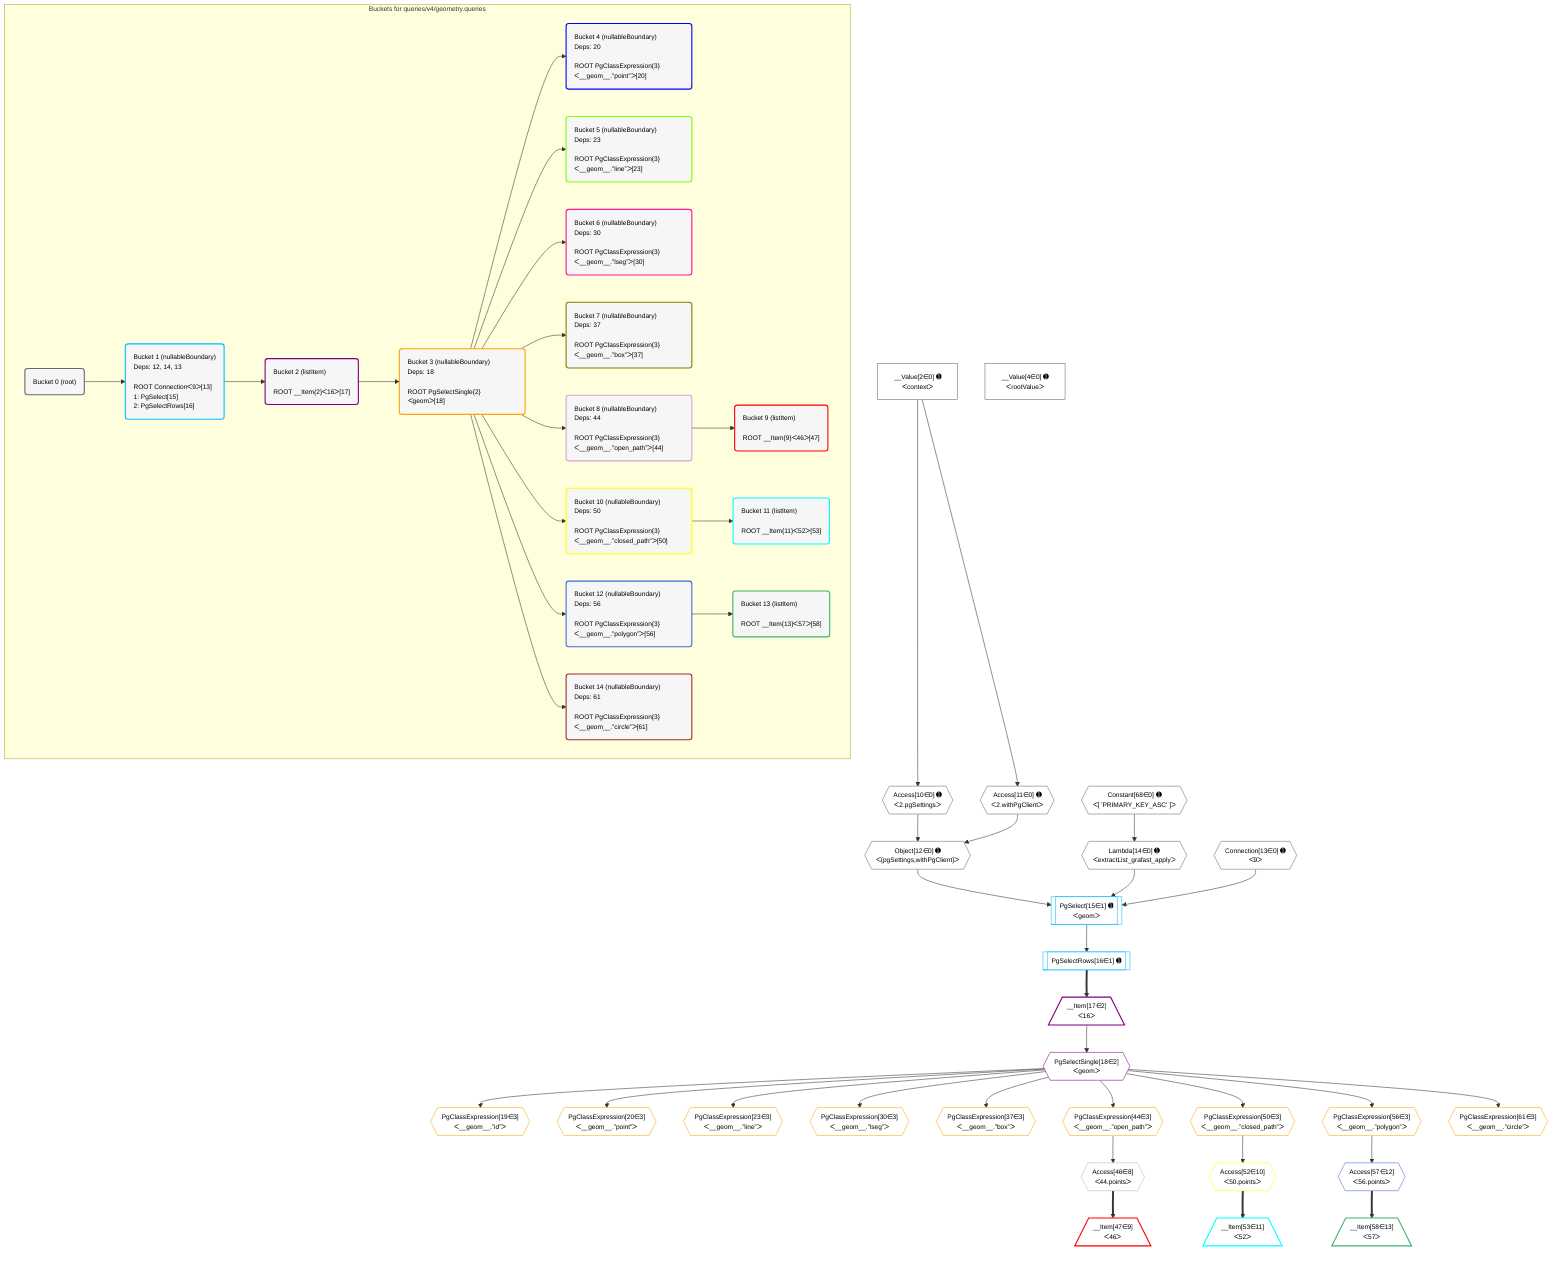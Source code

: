%%{init: {'themeVariables': { 'fontSize': '12px'}}}%%
graph TD
    classDef path fill:#eee,stroke:#000,color:#000
    classDef plan fill:#fff,stroke-width:1px,color:#000
    classDef itemplan fill:#fff,stroke-width:2px,color:#000
    classDef unbatchedplan fill:#dff,stroke-width:1px,color:#000
    classDef sideeffectplan fill:#fcc,stroke-width:2px,color:#000
    classDef bucket fill:#f6f6f6,color:#000,stroke-width:2px,text-align:left


    %% plan dependencies
    Object12{{"Object[12∈0] ➊<br />ᐸ{pgSettings,withPgClient}ᐳ"}}:::plan
    Access10{{"Access[10∈0] ➊<br />ᐸ2.pgSettingsᐳ"}}:::plan
    Access11{{"Access[11∈0] ➊<br />ᐸ2.withPgClientᐳ"}}:::plan
    Access10 & Access11 --> Object12
    __Value2["__Value[2∈0] ➊<br />ᐸcontextᐳ"]:::plan
    __Value2 --> Access10
    __Value2 --> Access11
    Lambda14{{"Lambda[14∈0] ➊<br />ᐸextractList_grafast_applyᐳ"}}:::plan
    Constant68{{"Constant[68∈0] ➊<br />ᐸ[ 'PRIMARY_KEY_ASC' ]ᐳ"}}:::plan
    Constant68 --> Lambda14
    __Value4["__Value[4∈0] ➊<br />ᐸrootValueᐳ"]:::plan
    Connection13{{"Connection[13∈0] ➊<br />ᐸ9ᐳ"}}:::plan
    PgSelect15[["PgSelect[15∈1] ➊<br />ᐸgeomᐳ"]]:::plan
    Object12 & Lambda14 & Connection13 --> PgSelect15
    PgSelectRows16[["PgSelectRows[16∈1] ➊"]]:::plan
    PgSelect15 --> PgSelectRows16
    __Item17[/"__Item[17∈2]<br />ᐸ16ᐳ"\]:::itemplan
    PgSelectRows16 ==> __Item17
    PgSelectSingle18{{"PgSelectSingle[18∈2]<br />ᐸgeomᐳ"}}:::plan
    __Item17 --> PgSelectSingle18
    PgClassExpression19{{"PgClassExpression[19∈3]<br />ᐸ__geom__.”id”ᐳ"}}:::plan
    PgSelectSingle18 --> PgClassExpression19
    PgClassExpression20{{"PgClassExpression[20∈3]<br />ᐸ__geom__.”point”ᐳ"}}:::plan
    PgSelectSingle18 --> PgClassExpression20
    PgClassExpression23{{"PgClassExpression[23∈3]<br />ᐸ__geom__.”line”ᐳ"}}:::plan
    PgSelectSingle18 --> PgClassExpression23
    PgClassExpression30{{"PgClassExpression[30∈3]<br />ᐸ__geom__.”lseg”ᐳ"}}:::plan
    PgSelectSingle18 --> PgClassExpression30
    PgClassExpression37{{"PgClassExpression[37∈3]<br />ᐸ__geom__.”box”ᐳ"}}:::plan
    PgSelectSingle18 --> PgClassExpression37
    PgClassExpression44{{"PgClassExpression[44∈3]<br />ᐸ__geom__.”open_path”ᐳ"}}:::plan
    PgSelectSingle18 --> PgClassExpression44
    PgClassExpression50{{"PgClassExpression[50∈3]<br />ᐸ__geom__.”closed_path”ᐳ"}}:::plan
    PgSelectSingle18 --> PgClassExpression50
    PgClassExpression56{{"PgClassExpression[56∈3]<br />ᐸ__geom__.”polygon”ᐳ"}}:::plan
    PgSelectSingle18 --> PgClassExpression56
    PgClassExpression61{{"PgClassExpression[61∈3]<br />ᐸ__geom__.”circle”ᐳ"}}:::plan
    PgSelectSingle18 --> PgClassExpression61
    Access46{{"Access[46∈8]<br />ᐸ44.pointsᐳ"}}:::plan
    PgClassExpression44 --> Access46
    __Item47[/"__Item[47∈9]<br />ᐸ46ᐳ"\]:::itemplan
    Access46 ==> __Item47
    Access52{{"Access[52∈10]<br />ᐸ50.pointsᐳ"}}:::plan
    PgClassExpression50 --> Access52
    __Item53[/"__Item[53∈11]<br />ᐸ52ᐳ"\]:::itemplan
    Access52 ==> __Item53
    Access57{{"Access[57∈12]<br />ᐸ56.pointsᐳ"}}:::plan
    PgClassExpression56 --> Access57
    __Item58[/"__Item[58∈13]<br />ᐸ57ᐳ"\]:::itemplan
    Access57 ==> __Item58

    %% define steps

    subgraph "Buckets for queries/v4/geometry.queries"
    Bucket0("Bucket 0 (root)"):::bucket
    classDef bucket0 stroke:#696969
    class Bucket0,__Value2,__Value4,Access10,Access11,Object12,Connection13,Lambda14,Constant68 bucket0
    Bucket1("Bucket 1 (nullableBoundary)<br />Deps: 12, 14, 13<br /><br />ROOT Connectionᐸ9ᐳ[13]<br />1: PgSelect[15]<br />2: PgSelectRows[16]"):::bucket
    classDef bucket1 stroke:#00bfff
    class Bucket1,PgSelect15,PgSelectRows16 bucket1
    Bucket2("Bucket 2 (listItem)<br /><br />ROOT __Item{2}ᐸ16ᐳ[17]"):::bucket
    classDef bucket2 stroke:#7f007f
    class Bucket2,__Item17,PgSelectSingle18 bucket2
    Bucket3("Bucket 3 (nullableBoundary)<br />Deps: 18<br /><br />ROOT PgSelectSingle{2}ᐸgeomᐳ[18]"):::bucket
    classDef bucket3 stroke:#ffa500
    class Bucket3,PgClassExpression19,PgClassExpression20,PgClassExpression23,PgClassExpression30,PgClassExpression37,PgClassExpression44,PgClassExpression50,PgClassExpression56,PgClassExpression61 bucket3
    Bucket4("Bucket 4 (nullableBoundary)<br />Deps: 20<br /><br />ROOT PgClassExpression{3}ᐸ__geom__.”point”ᐳ[20]"):::bucket
    classDef bucket4 stroke:#0000ff
    class Bucket4 bucket4
    Bucket5("Bucket 5 (nullableBoundary)<br />Deps: 23<br /><br />ROOT PgClassExpression{3}ᐸ__geom__.”line”ᐳ[23]"):::bucket
    classDef bucket5 stroke:#7fff00
    class Bucket5 bucket5
    Bucket6("Bucket 6 (nullableBoundary)<br />Deps: 30<br /><br />ROOT PgClassExpression{3}ᐸ__geom__.”lseg”ᐳ[30]"):::bucket
    classDef bucket6 stroke:#ff1493
    class Bucket6 bucket6
    Bucket7("Bucket 7 (nullableBoundary)<br />Deps: 37<br /><br />ROOT PgClassExpression{3}ᐸ__geom__.”box”ᐳ[37]"):::bucket
    classDef bucket7 stroke:#808000
    class Bucket7 bucket7
    Bucket8("Bucket 8 (nullableBoundary)<br />Deps: 44<br /><br />ROOT PgClassExpression{3}ᐸ__geom__.”open_path”ᐳ[44]"):::bucket
    classDef bucket8 stroke:#dda0dd
    class Bucket8,Access46 bucket8
    Bucket9("Bucket 9 (listItem)<br /><br />ROOT __Item{9}ᐸ46ᐳ[47]"):::bucket
    classDef bucket9 stroke:#ff0000
    class Bucket9,__Item47 bucket9
    Bucket10("Bucket 10 (nullableBoundary)<br />Deps: 50<br /><br />ROOT PgClassExpression{3}ᐸ__geom__.”closed_path”ᐳ[50]"):::bucket
    classDef bucket10 stroke:#ffff00
    class Bucket10,Access52 bucket10
    Bucket11("Bucket 11 (listItem)<br /><br />ROOT __Item{11}ᐸ52ᐳ[53]"):::bucket
    classDef bucket11 stroke:#00ffff
    class Bucket11,__Item53 bucket11
    Bucket12("Bucket 12 (nullableBoundary)<br />Deps: 56<br /><br />ROOT PgClassExpression{3}ᐸ__geom__.”polygon”ᐳ[56]"):::bucket
    classDef bucket12 stroke:#4169e1
    class Bucket12,Access57 bucket12
    Bucket13("Bucket 13 (listItem)<br /><br />ROOT __Item{13}ᐸ57ᐳ[58]"):::bucket
    classDef bucket13 stroke:#3cb371
    class Bucket13,__Item58 bucket13
    Bucket14("Bucket 14 (nullableBoundary)<br />Deps: 61<br /><br />ROOT PgClassExpression{3}ᐸ__geom__.”circle”ᐳ[61]"):::bucket
    classDef bucket14 stroke:#a52a2a
    class Bucket14 bucket14
    Bucket0 --> Bucket1
    Bucket1 --> Bucket2
    Bucket2 --> Bucket3
    Bucket3 --> Bucket4 & Bucket5 & Bucket6 & Bucket7 & Bucket8 & Bucket10 & Bucket12 & Bucket14
    Bucket8 --> Bucket9
    Bucket10 --> Bucket11
    Bucket12 --> Bucket13
    end